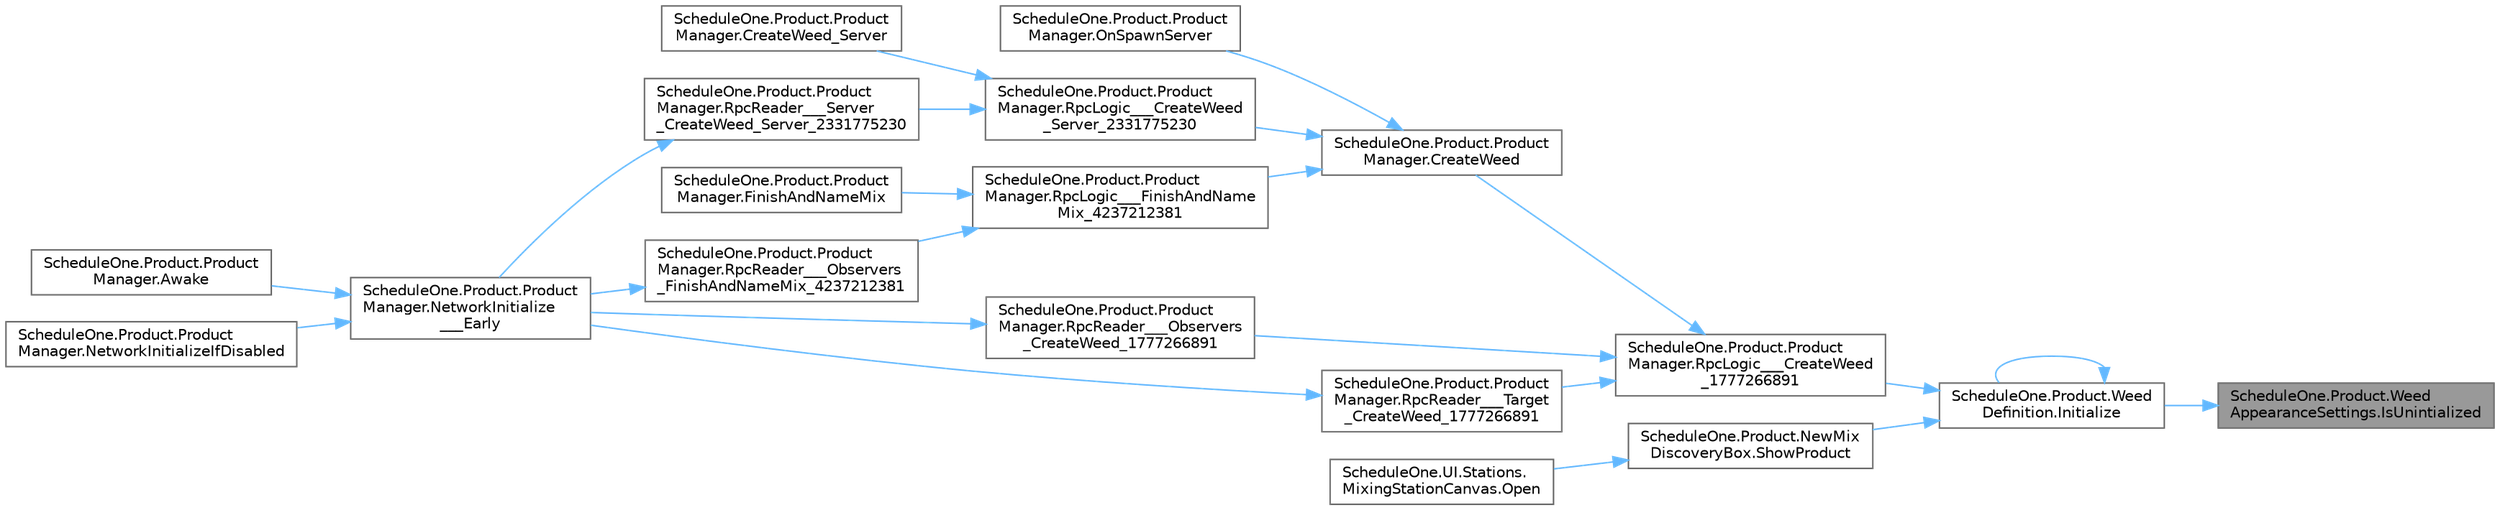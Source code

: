 digraph "ScheduleOne.Product.WeedAppearanceSettings.IsUnintialized"
{
 // LATEX_PDF_SIZE
  bgcolor="transparent";
  edge [fontname=Helvetica,fontsize=10,labelfontname=Helvetica,labelfontsize=10];
  node [fontname=Helvetica,fontsize=10,shape=box,height=0.2,width=0.4];
  rankdir="RL";
  Node1 [id="Node000001",label="ScheduleOne.Product.Weed\lAppearanceSettings.IsUnintialized",height=0.2,width=0.4,color="gray40", fillcolor="grey60", style="filled", fontcolor="black",tooltip=" "];
  Node1 -> Node2 [id="edge1_Node000001_Node000002",dir="back",color="steelblue1",style="solid",tooltip=" "];
  Node2 [id="Node000002",label="ScheduleOne.Product.Weed\lDefinition.Initialize",height=0.2,width=0.4,color="grey40", fillcolor="white", style="filled",URL="$class_schedule_one_1_1_product_1_1_weed_definition.html#af3d5c1fb0db9f7f75b329bebe6042441",tooltip=" "];
  Node2 -> Node2 [id="edge2_Node000002_Node000002",dir="back",color="steelblue1",style="solid",tooltip=" "];
  Node2 -> Node3 [id="edge3_Node000002_Node000003",dir="back",color="steelblue1",style="solid",tooltip=" "];
  Node3 [id="Node000003",label="ScheduleOne.Product.Product\lManager.RpcLogic___CreateWeed\l_1777266891",height=0.2,width=0.4,color="grey40", fillcolor="white", style="filled",URL="$class_schedule_one_1_1_product_1_1_product_manager.html#ab34588d69b33e5e972cd30cbca36b355",tooltip=" "];
  Node3 -> Node4 [id="edge4_Node000003_Node000004",dir="back",color="steelblue1",style="solid",tooltip=" "];
  Node4 [id="Node000004",label="ScheduleOne.Product.Product\lManager.CreateWeed",height=0.2,width=0.4,color="grey40", fillcolor="white", style="filled",URL="$class_schedule_one_1_1_product_1_1_product_manager.html#a398e67d82ba31afc72be73e230459d3a",tooltip=" "];
  Node4 -> Node5 [id="edge5_Node000004_Node000005",dir="back",color="steelblue1",style="solid",tooltip=" "];
  Node5 [id="Node000005",label="ScheduleOne.Product.Product\lManager.OnSpawnServer",height=0.2,width=0.4,color="grey40", fillcolor="white", style="filled",URL="$class_schedule_one_1_1_product_1_1_product_manager.html#a61caf46ecf02c3e738d6f897b28bad50",tooltip=" "];
  Node4 -> Node6 [id="edge6_Node000004_Node000006",dir="back",color="steelblue1",style="solid",tooltip=" "];
  Node6 [id="Node000006",label="ScheduleOne.Product.Product\lManager.RpcLogic___CreateWeed\l_Server_2331775230",height=0.2,width=0.4,color="grey40", fillcolor="white", style="filled",URL="$class_schedule_one_1_1_product_1_1_product_manager.html#a50c07f1fc89943ccbddf10ef7dbc253c",tooltip=" "];
  Node6 -> Node7 [id="edge7_Node000006_Node000007",dir="back",color="steelblue1",style="solid",tooltip=" "];
  Node7 [id="Node000007",label="ScheduleOne.Product.Product\lManager.CreateWeed_Server",height=0.2,width=0.4,color="grey40", fillcolor="white", style="filled",URL="$class_schedule_one_1_1_product_1_1_product_manager.html#a7e14b416efb577e7b81c4ab6baf07421",tooltip=" "];
  Node6 -> Node8 [id="edge8_Node000006_Node000008",dir="back",color="steelblue1",style="solid",tooltip=" "];
  Node8 [id="Node000008",label="ScheduleOne.Product.Product\lManager.RpcReader___Server\l_CreateWeed_Server_2331775230",height=0.2,width=0.4,color="grey40", fillcolor="white", style="filled",URL="$class_schedule_one_1_1_product_1_1_product_manager.html#aa725debc3c0e4bf02c68f2fe6b99d3d5",tooltip=" "];
  Node8 -> Node9 [id="edge9_Node000008_Node000009",dir="back",color="steelblue1",style="solid",tooltip=" "];
  Node9 [id="Node000009",label="ScheduleOne.Product.Product\lManager.NetworkInitialize\l___Early",height=0.2,width=0.4,color="grey40", fillcolor="white", style="filled",URL="$class_schedule_one_1_1_product_1_1_product_manager.html#abae6d9c12b99c2a52bcbea8dae381ebe",tooltip=" "];
  Node9 -> Node10 [id="edge10_Node000009_Node000010",dir="back",color="steelblue1",style="solid",tooltip=" "];
  Node10 [id="Node000010",label="ScheduleOne.Product.Product\lManager.Awake",height=0.2,width=0.4,color="grey40", fillcolor="white", style="filled",URL="$class_schedule_one_1_1_product_1_1_product_manager.html#aeb5d4c7c493c6dd3204d774ec47d1278",tooltip=" "];
  Node9 -> Node11 [id="edge11_Node000009_Node000011",dir="back",color="steelblue1",style="solid",tooltip=" "];
  Node11 [id="Node000011",label="ScheduleOne.Product.Product\lManager.NetworkInitializeIfDisabled",height=0.2,width=0.4,color="grey40", fillcolor="white", style="filled",URL="$class_schedule_one_1_1_product_1_1_product_manager.html#a86b0ebc88508ec267226a717914721da",tooltip=" "];
  Node4 -> Node12 [id="edge12_Node000004_Node000012",dir="back",color="steelblue1",style="solid",tooltip=" "];
  Node12 [id="Node000012",label="ScheduleOne.Product.Product\lManager.RpcLogic___FinishAndName\lMix_4237212381",height=0.2,width=0.4,color="grey40", fillcolor="white", style="filled",URL="$class_schedule_one_1_1_product_1_1_product_manager.html#adb1947ad672ede01eaf63f0227c17e8d",tooltip=" "];
  Node12 -> Node13 [id="edge13_Node000012_Node000013",dir="back",color="steelblue1",style="solid",tooltip=" "];
  Node13 [id="Node000013",label="ScheduleOne.Product.Product\lManager.FinishAndNameMix",height=0.2,width=0.4,color="grey40", fillcolor="white", style="filled",URL="$class_schedule_one_1_1_product_1_1_product_manager.html#a58295c0b9fdb4b562b361d62e12da568",tooltip=" "];
  Node12 -> Node14 [id="edge14_Node000012_Node000014",dir="back",color="steelblue1",style="solid",tooltip=" "];
  Node14 [id="Node000014",label="ScheduleOne.Product.Product\lManager.RpcReader___Observers\l_FinishAndNameMix_4237212381",height=0.2,width=0.4,color="grey40", fillcolor="white", style="filled",URL="$class_schedule_one_1_1_product_1_1_product_manager.html#ad378d53c6f7ce3ce9a389841c569ac79",tooltip=" "];
  Node14 -> Node9 [id="edge15_Node000014_Node000009",dir="back",color="steelblue1",style="solid",tooltip=" "];
  Node3 -> Node15 [id="edge16_Node000003_Node000015",dir="back",color="steelblue1",style="solid",tooltip=" "];
  Node15 [id="Node000015",label="ScheduleOne.Product.Product\lManager.RpcReader___Observers\l_CreateWeed_1777266891",height=0.2,width=0.4,color="grey40", fillcolor="white", style="filled",URL="$class_schedule_one_1_1_product_1_1_product_manager.html#a15f374e42688851b0ba8e261ae922097",tooltip=" "];
  Node15 -> Node9 [id="edge17_Node000015_Node000009",dir="back",color="steelblue1",style="solid",tooltip=" "];
  Node3 -> Node16 [id="edge18_Node000003_Node000016",dir="back",color="steelblue1",style="solid",tooltip=" "];
  Node16 [id="Node000016",label="ScheduleOne.Product.Product\lManager.RpcReader___Target\l_CreateWeed_1777266891",height=0.2,width=0.4,color="grey40", fillcolor="white", style="filled",URL="$class_schedule_one_1_1_product_1_1_product_manager.html#a1bf9115bfe71abc8740c98c815f5cbe1",tooltip=" "];
  Node16 -> Node9 [id="edge19_Node000016_Node000009",dir="back",color="steelblue1",style="solid",tooltip=" "];
  Node2 -> Node17 [id="edge20_Node000002_Node000017",dir="back",color="steelblue1",style="solid",tooltip=" "];
  Node17 [id="Node000017",label="ScheduleOne.Product.NewMix\lDiscoveryBox.ShowProduct",height=0.2,width=0.4,color="grey40", fillcolor="white", style="filled",URL="$class_schedule_one_1_1_product_1_1_new_mix_discovery_box.html#abefd45bbf72ef0958f44f129cd11d407",tooltip=" "];
  Node17 -> Node18 [id="edge21_Node000017_Node000018",dir="back",color="steelblue1",style="solid",tooltip=" "];
  Node18 [id="Node000018",label="ScheduleOne.UI.Stations.\lMixingStationCanvas.Open",height=0.2,width=0.4,color="grey40", fillcolor="white", style="filled",URL="$class_schedule_one_1_1_u_i_1_1_stations_1_1_mixing_station_canvas.html#a2a0d20b3dae168a54debd0aa0abe5067",tooltip=" "];
}

